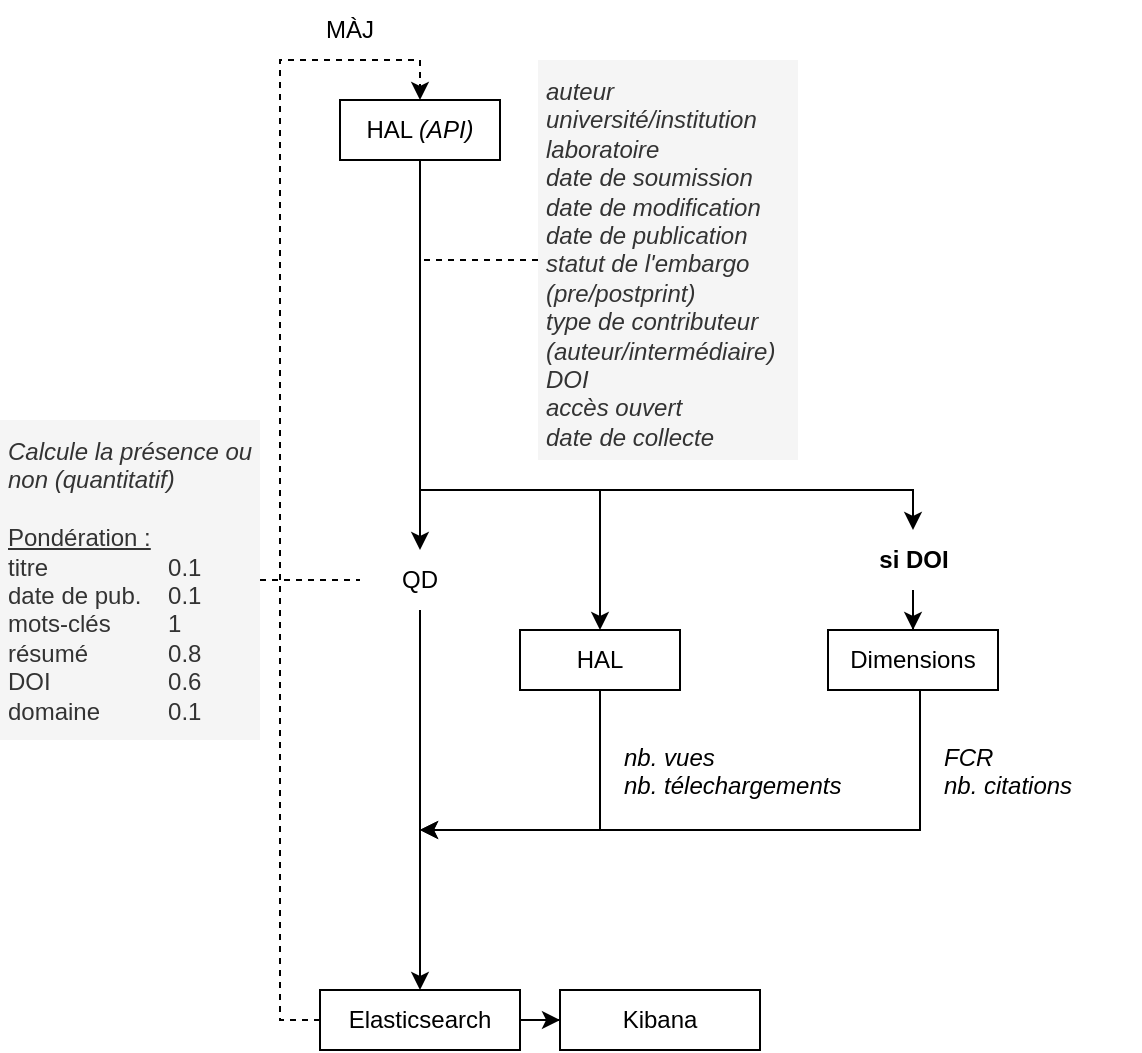 <mxfile version="15.5.4" type="embed"><diagram id="59i5JWA1SFzED1EJEcdJ" name="Page-1"><mxGraphModel dx="1072" dy="735" grid="1" gridSize="10" guides="1" tooltips="1" connect="1" arrows="1" fold="1" page="1" pageScale="1" pageWidth="827" pageHeight="1169" math="0" shadow="0"><root><mxCell id="0"/><mxCell id="1" parent="0"/><mxCell id="kIEVBXZI-eHPA4-ElvWG-3" style="edgeStyle=orthogonalEdgeStyle;rounded=0;orthogonalLoop=1;jettySize=auto;html=1;entryX=0.5;entryY=0;entryDx=0;entryDy=0;" parent="1" source="kIEVBXZI-eHPA4-ElvWG-1" target="kIEVBXZI-eHPA4-ElvWG-2" edge="1"><mxGeometry relative="1" as="geometry"/></mxCell><mxCell id="kIEVBXZI-eHPA4-ElvWG-1" value="HAL &lt;i&gt;(API)&lt;/i&gt;" style="rounded=0;whiteSpace=wrap;html=1;" parent="1" vertex="1"><mxGeometry x="250" y="90" width="80" height="30" as="geometry"/></mxCell><mxCell id="kIEVBXZI-eHPA4-ElvWG-6" style="edgeStyle=orthogonalEdgeStyle;rounded=0;orthogonalLoop=1;jettySize=auto;html=1;entryX=0.5;entryY=0;entryDx=0;entryDy=0;" parent="1" source="kIEVBXZI-eHPA4-ElvWG-2" target="kIEVBXZI-eHPA4-ElvWG-5" edge="1"><mxGeometry relative="1" as="geometry"/></mxCell><mxCell id="kIEVBXZI-eHPA4-ElvWG-2" value="QD" style="text;html=1;strokeColor=none;fillColor=none;align=center;verticalAlign=middle;whiteSpace=wrap;rounded=0;" parent="1" vertex="1"><mxGeometry x="260" y="315" width="60" height="30" as="geometry"/></mxCell><mxCell id="kIEVBXZI-eHPA4-ElvWG-31" style="edgeStyle=orthogonalEdgeStyle;rounded=0;orthogonalLoop=1;jettySize=auto;html=1;entryX=0;entryY=0.5;entryDx=0;entryDy=0;startArrow=none;startFill=0;endArrow=classic;endFill=1;" parent="1" source="kIEVBXZI-eHPA4-ElvWG-5" target="kIEVBXZI-eHPA4-ElvWG-29" edge="1"><mxGeometry relative="1" as="geometry"/></mxCell><mxCell id="kIEVBXZI-eHPA4-ElvWG-35" style="edgeStyle=orthogonalEdgeStyle;rounded=0;orthogonalLoop=1;jettySize=auto;html=1;entryX=0.5;entryY=0;entryDx=0;entryDy=0;dashed=1;startArrow=none;startFill=0;endArrow=classic;endFill=1;" parent="1" source="kIEVBXZI-eHPA4-ElvWG-5" target="kIEVBXZI-eHPA4-ElvWG-1" edge="1"><mxGeometry relative="1" as="geometry"><Array as="points"><mxPoint x="220" y="550"/><mxPoint x="220" y="70"/><mxPoint x="290" y="70"/></Array></mxGeometry></mxCell><mxCell id="kIEVBXZI-eHPA4-ElvWG-5" value="Elasticsearch" style="rounded=0;whiteSpace=wrap;html=1;" parent="1" vertex="1"><mxGeometry x="240" y="535" width="100" height="30" as="geometry"/></mxCell><mxCell id="kIEVBXZI-eHPA4-ElvWG-11" style="edgeStyle=orthogonalEdgeStyle;rounded=0;orthogonalLoop=1;jettySize=auto;html=1;endArrow=none;endFill=0;startArrow=classic;startFill=1;" parent="1" source="kIEVBXZI-eHPA4-ElvWG-10" edge="1"><mxGeometry relative="1" as="geometry"><mxPoint x="290" y="295" as="targetPoint"/><Array as="points"><mxPoint x="537" y="285"/><mxPoint x="290" y="285"/></Array></mxGeometry></mxCell><mxCell id="kIEVBXZI-eHPA4-ElvWG-10" value="si DOI" style="text;html=1;strokeColor=none;fillColor=none;align=center;verticalAlign=middle;whiteSpace=wrap;rounded=0;fontStyle=1" parent="1" vertex="1"><mxGeometry x="506.5" y="305" width="60" height="30" as="geometry"/></mxCell><mxCell id="kIEVBXZI-eHPA4-ElvWG-14" style="edgeStyle=orthogonalEdgeStyle;rounded=0;orthogonalLoop=1;jettySize=auto;html=1;startArrow=classic;startFill=1;endArrow=none;endFill=0;" parent="1" source="kIEVBXZI-eHPA4-ElvWG-13" target="kIEVBXZI-eHPA4-ElvWG-10" edge="1"><mxGeometry relative="1" as="geometry"/></mxCell><mxCell id="kIEVBXZI-eHPA4-ElvWG-16" style="edgeStyle=orthogonalEdgeStyle;rounded=0;orthogonalLoop=1;jettySize=auto;html=1;startArrow=none;startFill=0;endArrow=classic;endFill=1;" parent="1" source="kIEVBXZI-eHPA4-ElvWG-13" edge="1"><mxGeometry relative="1" as="geometry"><mxPoint x="290" y="455" as="targetPoint"/><Array as="points"><mxPoint x="540" y="455"/></Array></mxGeometry></mxCell><mxCell id="kIEVBXZI-eHPA4-ElvWG-13" value="Dimensions" style="rounded=0;whiteSpace=wrap;html=1;" parent="1" vertex="1"><mxGeometry x="494" y="355" width="85" height="30" as="geometry"/></mxCell><mxCell id="kIEVBXZI-eHPA4-ElvWG-17" value="&lt;i&gt;FCR&lt;br&gt;nb. citations&lt;br&gt;&lt;br&gt;&lt;/i&gt;" style="text;html=1;strokeColor=none;fillColor=none;align=left;verticalAlign=top;whiteSpace=wrap;rounded=0;horizontal=1;" parent="1" vertex="1"><mxGeometry x="550" y="405" width="100" height="40" as="geometry"/></mxCell><mxCell id="kIEVBXZI-eHPA4-ElvWG-21" style="edgeStyle=orthogonalEdgeStyle;rounded=0;orthogonalLoop=1;jettySize=auto;html=1;startArrow=classic;startFill=1;endArrow=none;endFill=0;" parent="1" source="kIEVBXZI-eHPA4-ElvWG-20" edge="1"><mxGeometry relative="1" as="geometry"><mxPoint x="290" y="295" as="targetPoint"/><Array as="points"><mxPoint x="380" y="285"/><mxPoint x="290" y="285"/></Array></mxGeometry></mxCell><mxCell id="kIEVBXZI-eHPA4-ElvWG-22" style="edgeStyle=orthogonalEdgeStyle;rounded=0;orthogonalLoop=1;jettySize=auto;html=1;startArrow=none;startFill=0;endArrow=classic;endFill=1;" parent="1" source="kIEVBXZI-eHPA4-ElvWG-20" edge="1"><mxGeometry relative="1" as="geometry"><mxPoint x="290" y="455" as="targetPoint"/><Array as="points"><mxPoint x="380" y="455"/></Array></mxGeometry></mxCell><mxCell id="kIEVBXZI-eHPA4-ElvWG-20" value="HAL" style="rounded=0;whiteSpace=wrap;html=1;" parent="1" vertex="1"><mxGeometry x="340" y="355" width="80" height="30" as="geometry"/></mxCell><mxCell id="kIEVBXZI-eHPA4-ElvWG-23" value="&lt;i&gt;nb. vues&lt;br&gt;nb. télechargements&lt;br&gt;&lt;/i&gt;" style="text;html=1;strokeColor=none;fillColor=none;align=left;verticalAlign=top;whiteSpace=wrap;rounded=0;horizontal=1;" parent="1" vertex="1"><mxGeometry x="390" y="405" width="120" height="40" as="geometry"/></mxCell><mxCell id="kIEVBXZI-eHPA4-ElvWG-28" style="edgeStyle=orthogonalEdgeStyle;rounded=0;orthogonalLoop=1;jettySize=auto;html=1;entryX=0;entryY=0.5;entryDx=0;entryDy=0;startArrow=none;startFill=0;endArrow=none;endFill=0;dashed=1;" parent="1" source="kIEVBXZI-eHPA4-ElvWG-25" target="kIEVBXZI-eHPA4-ElvWG-2" edge="1"><mxGeometry relative="1" as="geometry"/></mxCell><mxCell id="kIEVBXZI-eHPA4-ElvWG-25" value="&lt;i&gt;Calcule la présence ou non (quantitatif)&lt;br&gt;&lt;/i&gt;&lt;br&gt;&lt;u&gt;Pondération :&lt;/u&gt;&lt;br&gt;titre&lt;span style=&quot;white-space: pre;&quot;&gt;&#9;&lt;/span&gt;&lt;span style=&quot;white-space: pre;&quot;&gt;&#9;&lt;span style=&quot;white-space: pre;&quot;&gt;&#9;&lt;/span&gt;&lt;/span&gt;0.1&lt;br&gt;date de pub.&lt;span style=&quot;white-space: pre;&quot;&gt;&#9;&lt;/span&gt;0.1&lt;br&gt;mots-clés&lt;span style=&quot;white-space: pre;&quot;&gt;&#9;&lt;/span&gt;&lt;span style=&quot;white-space: pre;&quot;&gt;&#9;&lt;/span&gt;1&lt;br&gt;résumé&lt;span style=&quot;white-space: pre;&quot;&gt;&#9;&lt;/span&gt;&lt;span style=&quot;white-space: pre;&quot;&gt;&#9;&lt;/span&gt;0.8&lt;br&gt;DOI&lt;span style=&quot;white-space: pre;&quot;&gt;&#9;&lt;/span&gt;&lt;span style=&quot;white-space: pre;&quot;&gt;&#9;&lt;/span&gt;&lt;span style=&quot;white-space: pre;&quot;&gt;&#9;&lt;/span&gt;0.6&lt;br&gt;domaine&lt;span style=&quot;white-space: pre;&quot;&gt;&#9;&lt;/span&gt;&lt;span style=&quot;white-space: pre;&quot;&gt;&#9;&lt;/span&gt;0.1" style="text;html=1;strokeColor=none;fillColor=#f5f5f5;align=left;verticalAlign=top;whiteSpace=wrap;rounded=0;horizontal=1;fontColor=#333333;spacingTop=2;spacingLeft=2;spacingBottom=2;spacingRight=2;" parent="1" vertex="1"><mxGeometry x="80" y="250" width="130" height="160" as="geometry"/></mxCell><mxCell id="kIEVBXZI-eHPA4-ElvWG-29" value="Kibana" style="rounded=0;whiteSpace=wrap;html=1;" parent="1" vertex="1"><mxGeometry x="360" y="535" width="100" height="30" as="geometry"/></mxCell><mxCell id="kIEVBXZI-eHPA4-ElvWG-34" style="edgeStyle=orthogonalEdgeStyle;rounded=0;orthogonalLoop=1;jettySize=auto;html=1;startArrow=none;startFill=0;endArrow=none;endFill=0;dashed=1;" parent="1" source="kIEVBXZI-eHPA4-ElvWG-33" edge="1"><mxGeometry relative="1" as="geometry"><mxPoint x="290" y="170" as="targetPoint"/><Array as="points"><mxPoint x="290" y="170"/></Array></mxGeometry></mxCell><mxCell id="kIEVBXZI-eHPA4-ElvWG-33" value="&lt;div&gt;&lt;i&gt;auteur&lt;/i&gt;&lt;/div&gt;&lt;div&gt;&lt;i&gt;université/institution&lt;/i&gt;&lt;/div&gt;&lt;div&gt;&lt;i&gt;laboratoire&lt;/i&gt;&lt;/div&gt;&lt;div&gt;&lt;i&gt;date de soumission&lt;/i&gt;&lt;/div&gt;&lt;div&gt;&lt;i&gt;date de modification&lt;/i&gt;&lt;/div&gt;&lt;div&gt;&lt;i&gt;date de publication&lt;/i&gt;&lt;/div&gt;&lt;div&gt;&lt;i&gt;statut de l'embargo (pre/postprint)&lt;/i&gt;&lt;/div&gt;&lt;div&gt;&lt;i&gt;type de contributeur (auteur/intermédiaire)&lt;/i&gt;&lt;/div&gt;&lt;div&gt;&lt;i&gt;DOI&lt;/i&gt;&lt;/div&gt;&lt;div&gt;&lt;i&gt;accès ouvert&lt;/i&gt;&lt;/div&gt;&lt;div&gt;&lt;i&gt;date de collecte&lt;/i&gt;&lt;/div&gt;" style="text;html=1;strokeColor=none;fillColor=#f5f5f5;align=left;verticalAlign=top;whiteSpace=wrap;rounded=0;horizontal=1;fontColor=#333333;spacingTop=2;spacingLeft=2;spacingBottom=2;spacingRight=2;" parent="1" vertex="1"><mxGeometry x="349" y="70" width="130" height="200" as="geometry"/></mxCell><mxCell id="4" value="MÀJ" style="text;html=1;strokeColor=none;fillColor=none;align=center;verticalAlign=middle;whiteSpace=wrap;rounded=0;fontFamily=Helvetica;fontSize=12;" vertex="1" parent="1"><mxGeometry x="220" y="40" width="70" height="30" as="geometry"/></mxCell></root></mxGraphModel></diagram></mxfile>
